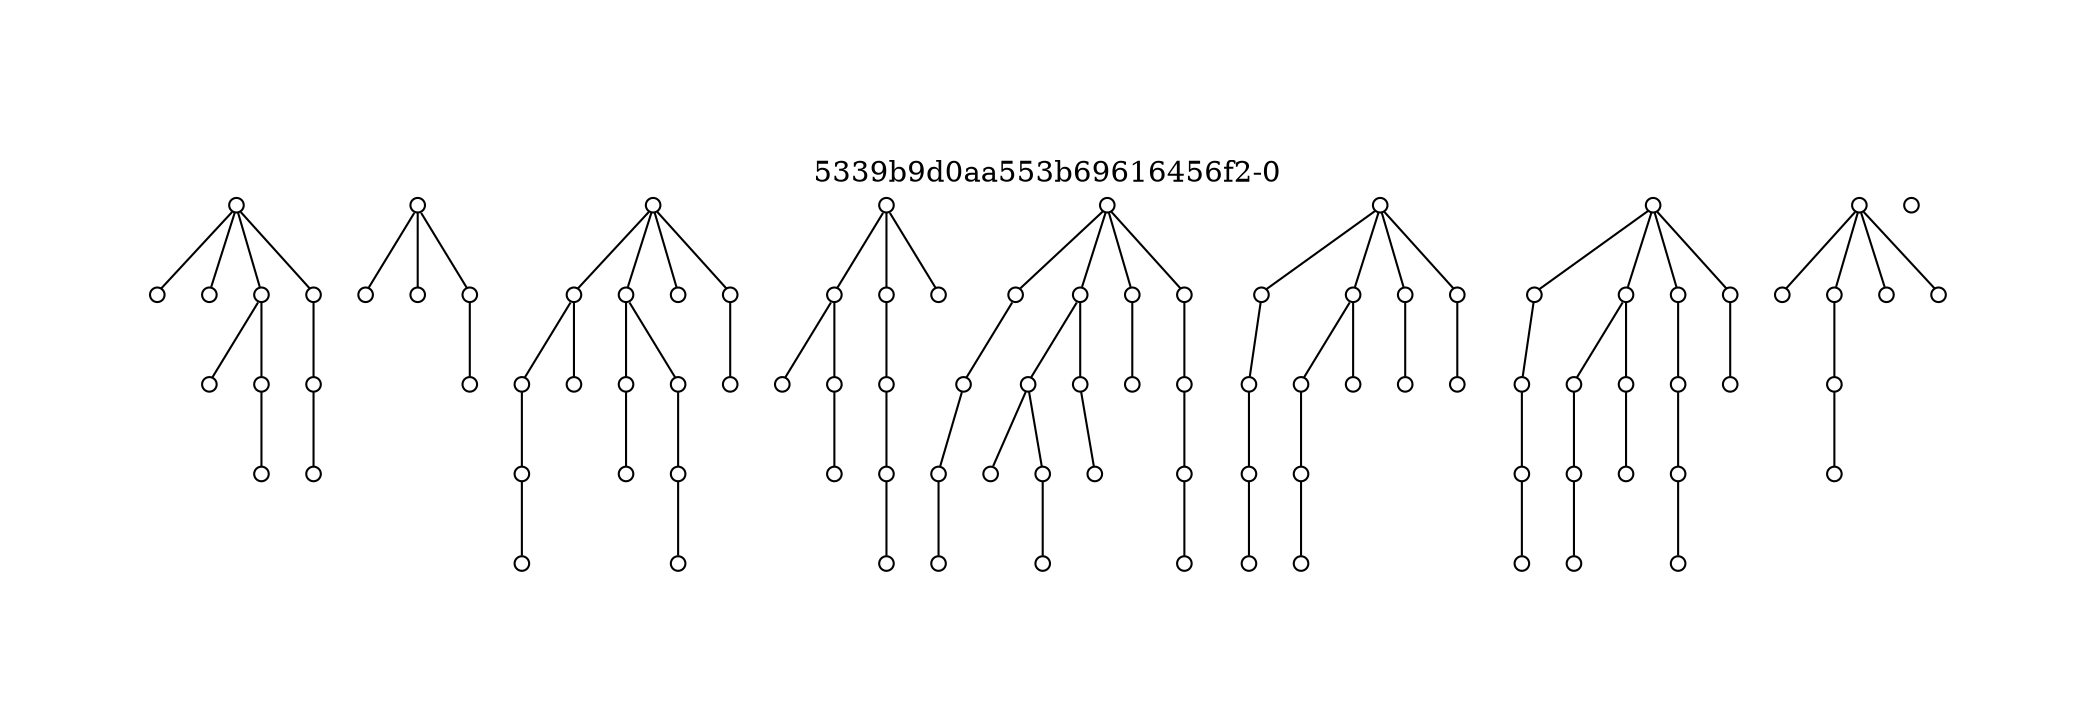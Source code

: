 strict graph "5339b9d0aa553b69616456f2-0" {
labelloc=t;
ratio=auto;
pad="1.0";
label="5339b9d0aa553b69616456f2-0";
node [fixedsize=true, width="0.1", shape=circle, height="0.1", label=""];
0;
1;
2;
3;
4;
15;
16;
20;
68;
83;
341;
343;
344;
345;
361;
682;
683;
684;
685;
686;
687;
688;
692;
694;
699;
703;
724;
732;
768;
884;
1023;
1024;
1026;
1027;
1030;
1031;
1039;
1057;
1089;
1289;
1364;
1365;
1366;
1367;
1368;
1369;
1373;
1376;
1379;
1382;
1386;
1402;
1404;
1416;
1437;
1453;
1526;
1659;
1705;
1706;
1707;
1708;
1709;
1710;
1716;
1717;
1721;
1722;
1728;
1750;
1801;
1888;
2046;
2047;
2048;
2049;
2050;
2052;
2055;
2057;
2060;
2064;
2072;
2083;
2094;
2105;
2152;
2196;
2285;
2387;
2388;
2389;
2390;
2391;
2399;
2439;
2471;
0 -- 1;
0 -- 2;
0 -- 3;
3 -- 15;
3 -- 16;
0 -- 4;
20 -- 83;
4 -- 20;
16 -- 68;
341 -- 343;
341 -- 344;
341 -- 345;
345 -- 361;
682 -- 683;
682 -- 684;
682 -- 685;
682 -- 686;
683 -- 687;
683 -- 688;
684 -- 692;
692 -- 724;
684 -- 694;
694 -- 732;
686 -- 699;
687 -- 703;
732 -- 884;
703 -- 768;
1023 -- 1024;
1026 -- 1039;
1023 -- 1026;
1023 -- 1027;
1024 -- 1030;
1024 -- 1031;
1031 -- 1057;
1039 -- 1089;
1089 -- 1289;
1364 -- 1365;
1364 -- 1366;
1364 -- 1367;
1364 -- 1368;
1368 -- 1382;
1365 -- 1369;
1366 -- 1373;
1373 -- 1402;
1373 -- 1404;
1366 -- 1376;
1367 -- 1379;
1369 -- 1386;
1386 -- 1453;
1376 -- 1416;
1382 -- 1437;
1404 -- 1526;
1437 -- 1659;
1705 -- 1708;
1705 -- 1709;
1705 -- 1706;
1705 -- 1707;
1706 -- 1710;
1707 -- 1717;
1707 -- 1716;
1708 -- 1721;
1709 -- 1722;
1710 -- 1728;
1716 -- 1750;
1728 -- 1801;
1750 -- 1888;
2046 -- 2050;
2046 -- 2047;
2046 -- 2048;
2046 -- 2049;
2048 -- 2055;
2048 -- 2057;
2047 -- 2052;
2055 -- 2083;
2060 -- 2105;
2049 -- 2060;
2050 -- 2064;
2052 -- 2072;
2057 -- 2094;
2072 -- 2152;
2083 -- 2196;
2105 -- 2285;
2387 -- 2389;
2387 -- 2388;
2387 -- 2390;
2387 -- 2391;
2389 -- 2399;
2399 -- 2439;
}

